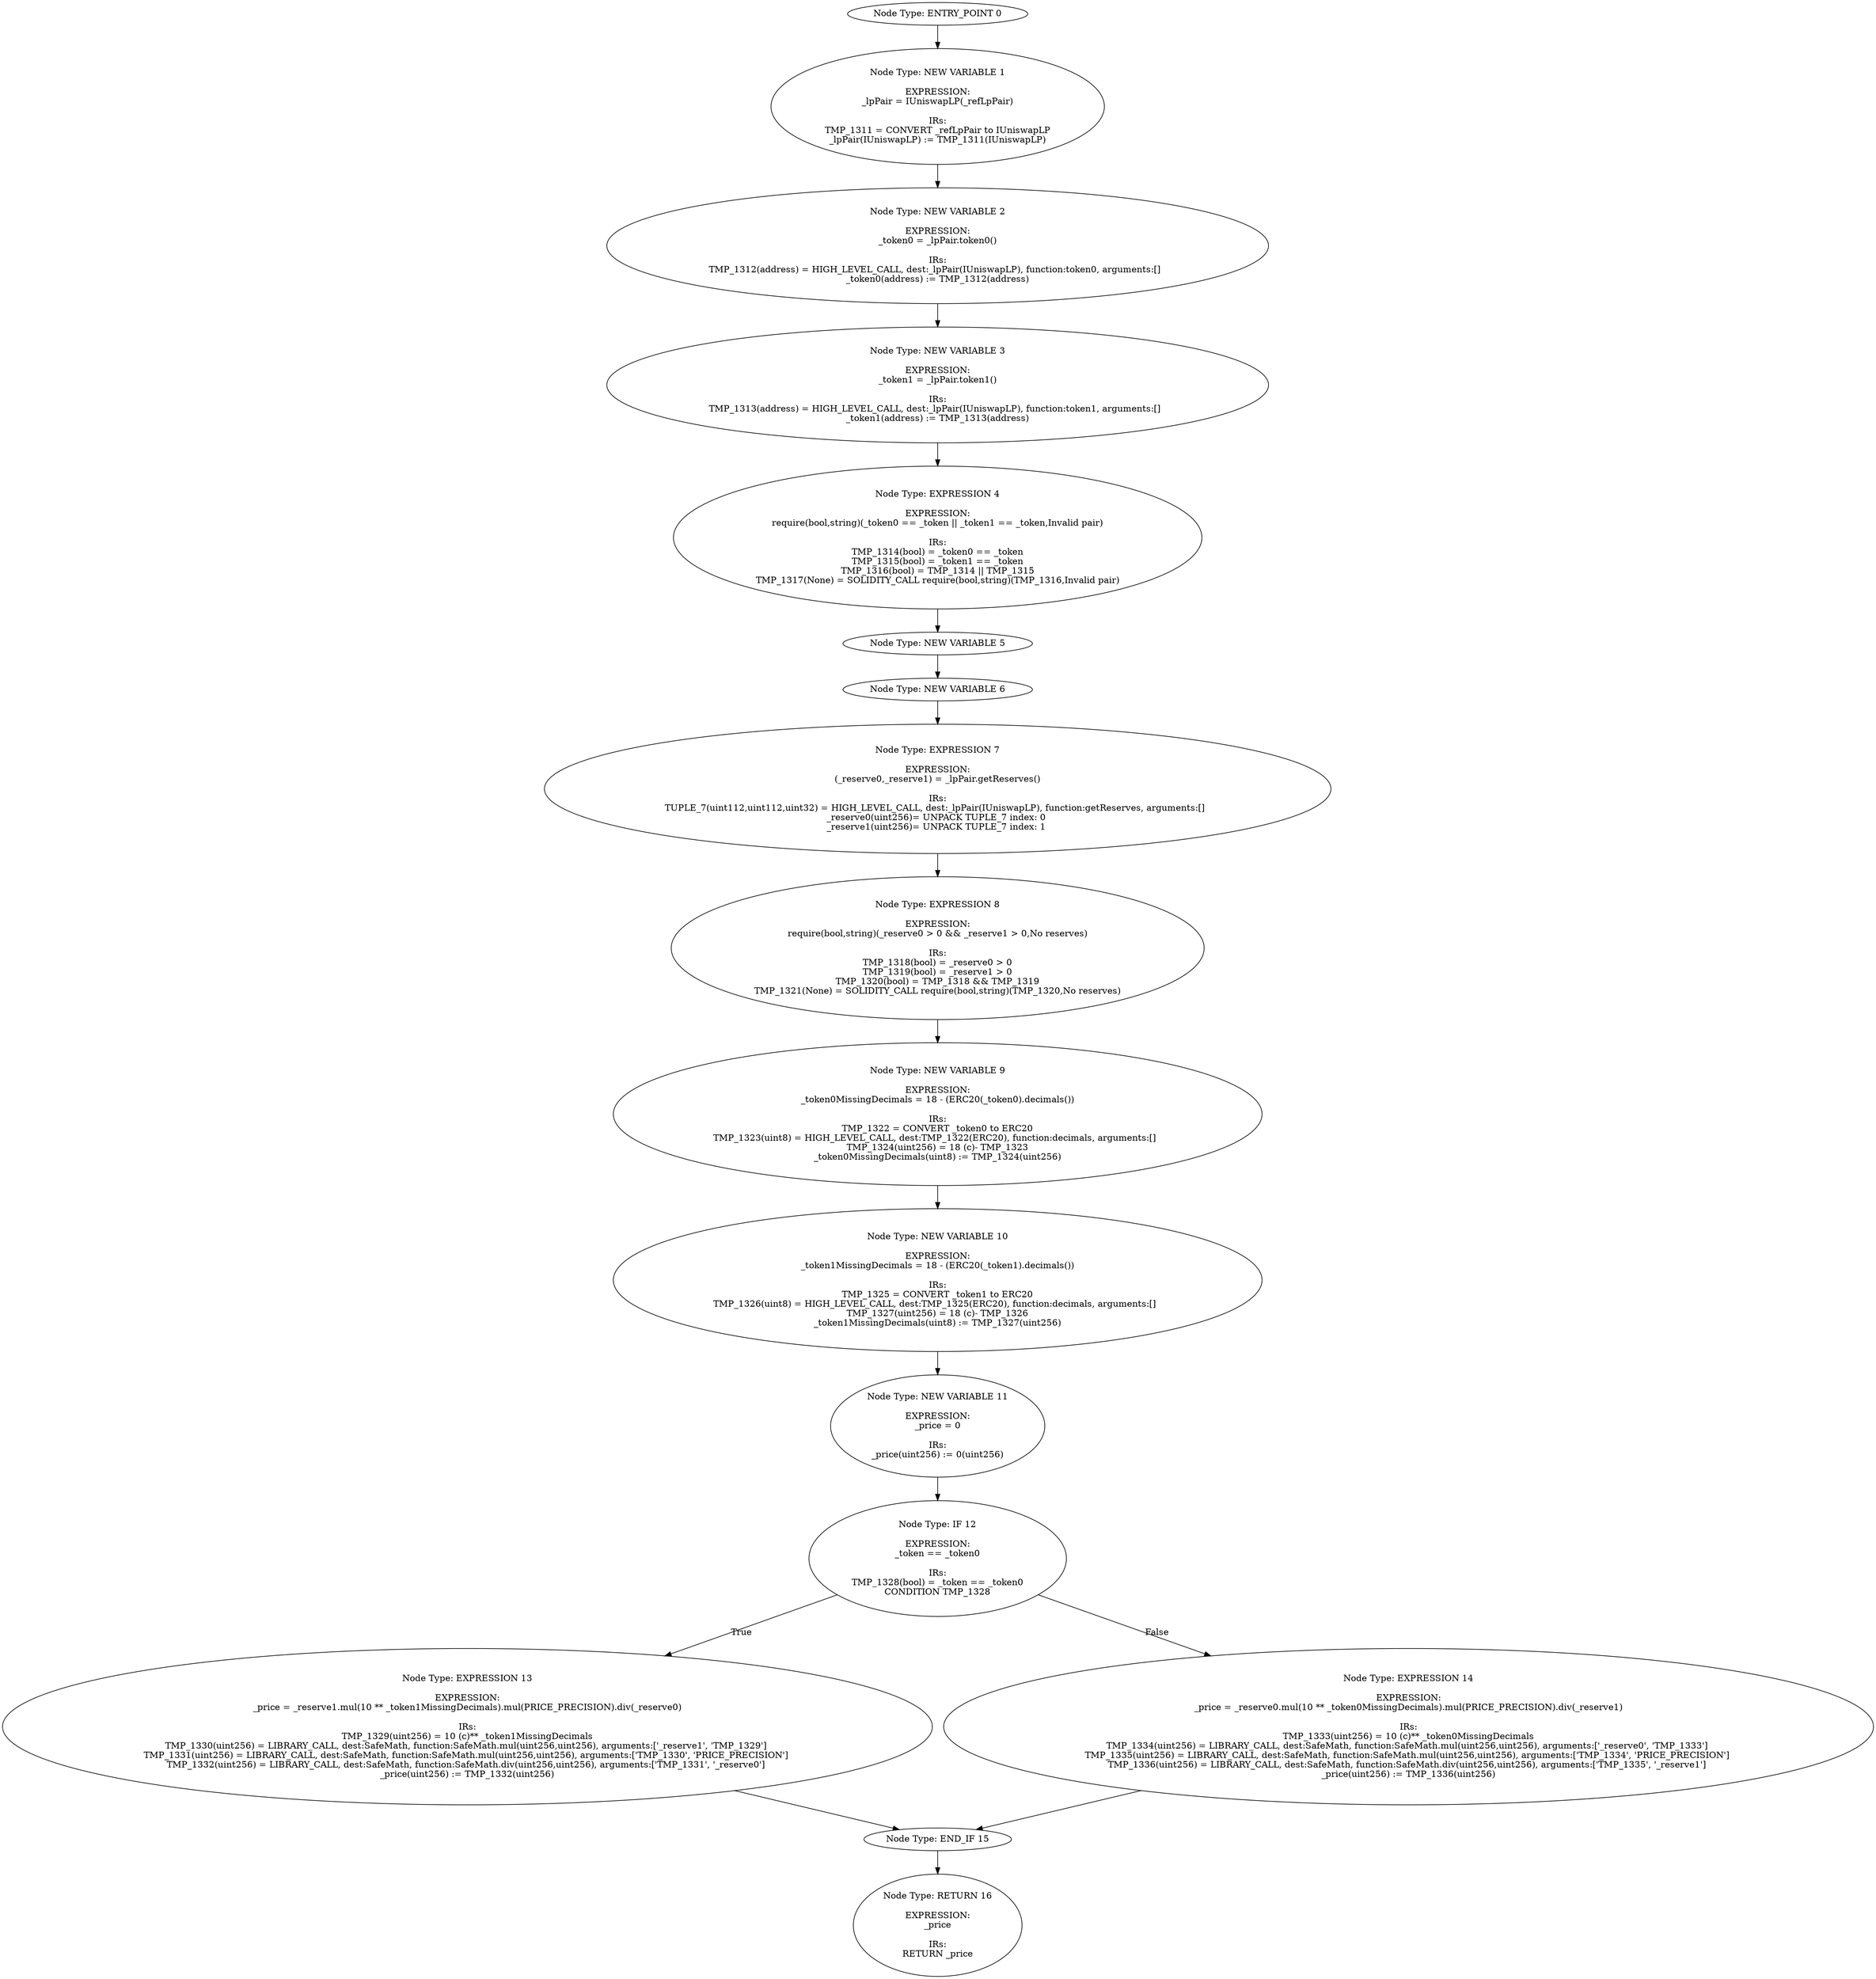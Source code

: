 digraph{
0[label="Node Type: ENTRY_POINT 0
"];
0->1;
1[label="Node Type: NEW VARIABLE 1

EXPRESSION:
_lpPair = IUniswapLP(_refLpPair)

IRs:
TMP_1311 = CONVERT _refLpPair to IUniswapLP
_lpPair(IUniswapLP) := TMP_1311(IUniswapLP)"];
1->2;
2[label="Node Type: NEW VARIABLE 2

EXPRESSION:
_token0 = _lpPair.token0()

IRs:
TMP_1312(address) = HIGH_LEVEL_CALL, dest:_lpPair(IUniswapLP), function:token0, arguments:[]  
_token0(address) := TMP_1312(address)"];
2->3;
3[label="Node Type: NEW VARIABLE 3

EXPRESSION:
_token1 = _lpPair.token1()

IRs:
TMP_1313(address) = HIGH_LEVEL_CALL, dest:_lpPair(IUniswapLP), function:token1, arguments:[]  
_token1(address) := TMP_1313(address)"];
3->4;
4[label="Node Type: EXPRESSION 4

EXPRESSION:
require(bool,string)(_token0 == _token || _token1 == _token,Invalid pair)

IRs:
TMP_1314(bool) = _token0 == _token
TMP_1315(bool) = _token1 == _token
TMP_1316(bool) = TMP_1314 || TMP_1315
TMP_1317(None) = SOLIDITY_CALL require(bool,string)(TMP_1316,Invalid pair)"];
4->5;
5[label="Node Type: NEW VARIABLE 5
"];
5->6;
6[label="Node Type: NEW VARIABLE 6
"];
6->7;
7[label="Node Type: EXPRESSION 7

EXPRESSION:
(_reserve0,_reserve1) = _lpPair.getReserves()

IRs:
TUPLE_7(uint112,uint112,uint32) = HIGH_LEVEL_CALL, dest:_lpPair(IUniswapLP), function:getReserves, arguments:[]  
_reserve0(uint256)= UNPACK TUPLE_7 index: 0 
_reserve1(uint256)= UNPACK TUPLE_7 index: 1 "];
7->8;
8[label="Node Type: EXPRESSION 8

EXPRESSION:
require(bool,string)(_reserve0 > 0 && _reserve1 > 0,No reserves)

IRs:
TMP_1318(bool) = _reserve0 > 0
TMP_1319(bool) = _reserve1 > 0
TMP_1320(bool) = TMP_1318 && TMP_1319
TMP_1321(None) = SOLIDITY_CALL require(bool,string)(TMP_1320,No reserves)"];
8->9;
9[label="Node Type: NEW VARIABLE 9

EXPRESSION:
_token0MissingDecimals = 18 - (ERC20(_token0).decimals())

IRs:
TMP_1322 = CONVERT _token0 to ERC20
TMP_1323(uint8) = HIGH_LEVEL_CALL, dest:TMP_1322(ERC20), function:decimals, arguments:[]  
TMP_1324(uint256) = 18 (c)- TMP_1323
_token0MissingDecimals(uint8) := TMP_1324(uint256)"];
9->10;
10[label="Node Type: NEW VARIABLE 10

EXPRESSION:
_token1MissingDecimals = 18 - (ERC20(_token1).decimals())

IRs:
TMP_1325 = CONVERT _token1 to ERC20
TMP_1326(uint8) = HIGH_LEVEL_CALL, dest:TMP_1325(ERC20), function:decimals, arguments:[]  
TMP_1327(uint256) = 18 (c)- TMP_1326
_token1MissingDecimals(uint8) := TMP_1327(uint256)"];
10->11;
11[label="Node Type: NEW VARIABLE 11

EXPRESSION:
_price = 0

IRs:
_price(uint256) := 0(uint256)"];
11->12;
12[label="Node Type: IF 12

EXPRESSION:
_token == _token0

IRs:
TMP_1328(bool) = _token == _token0
CONDITION TMP_1328"];
12->13[label="True"];
12->14[label="False"];
13[label="Node Type: EXPRESSION 13

EXPRESSION:
_price = _reserve1.mul(10 ** _token1MissingDecimals).mul(PRICE_PRECISION).div(_reserve0)

IRs:
TMP_1329(uint256) = 10 (c)** _token1MissingDecimals
TMP_1330(uint256) = LIBRARY_CALL, dest:SafeMath, function:SafeMath.mul(uint256,uint256), arguments:['_reserve1', 'TMP_1329'] 
TMP_1331(uint256) = LIBRARY_CALL, dest:SafeMath, function:SafeMath.mul(uint256,uint256), arguments:['TMP_1330', 'PRICE_PRECISION'] 
TMP_1332(uint256) = LIBRARY_CALL, dest:SafeMath, function:SafeMath.div(uint256,uint256), arguments:['TMP_1331', '_reserve0'] 
_price(uint256) := TMP_1332(uint256)"];
13->15;
14[label="Node Type: EXPRESSION 14

EXPRESSION:
_price = _reserve0.mul(10 ** _token0MissingDecimals).mul(PRICE_PRECISION).div(_reserve1)

IRs:
TMP_1333(uint256) = 10 (c)** _token0MissingDecimals
TMP_1334(uint256) = LIBRARY_CALL, dest:SafeMath, function:SafeMath.mul(uint256,uint256), arguments:['_reserve0', 'TMP_1333'] 
TMP_1335(uint256) = LIBRARY_CALL, dest:SafeMath, function:SafeMath.mul(uint256,uint256), arguments:['TMP_1334', 'PRICE_PRECISION'] 
TMP_1336(uint256) = LIBRARY_CALL, dest:SafeMath, function:SafeMath.div(uint256,uint256), arguments:['TMP_1335', '_reserve1'] 
_price(uint256) := TMP_1336(uint256)"];
14->15;
15[label="Node Type: END_IF 15
"];
15->16;
16[label="Node Type: RETURN 16

EXPRESSION:
_price

IRs:
RETURN _price"];
}
